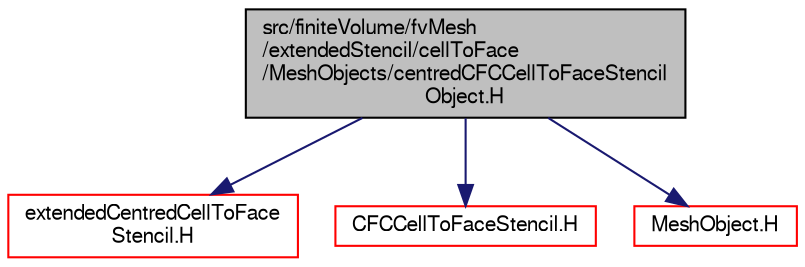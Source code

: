 digraph "src/finiteVolume/fvMesh/extendedStencil/cellToFace/MeshObjects/centredCFCCellToFaceStencilObject.H"
{
  bgcolor="transparent";
  edge [fontname="FreeSans",fontsize="10",labelfontname="FreeSans",labelfontsize="10"];
  node [fontname="FreeSans",fontsize="10",shape=record];
  Node0 [label="src/finiteVolume/fvMesh\l/extendedStencil/cellToFace\l/MeshObjects/centredCFCCellToFaceStencil\lObject.H",height=0.2,width=0.4,color="black", fillcolor="grey75", style="filled", fontcolor="black"];
  Node0 -> Node1 [color="midnightblue",fontsize="10",style="solid",fontname="FreeSans"];
  Node1 [label="extendedCentredCellToFace\lStencil.H",height=0.2,width=0.4,color="red",URL="$a03395.html"];
  Node0 -> Node321 [color="midnightblue",fontsize="10",style="solid",fontname="FreeSans"];
  Node321 [label="CFCCellToFaceStencil.H",height=0.2,width=0.4,color="red",URL="$a03422.html"];
  Node0 -> Node328 [color="midnightblue",fontsize="10",style="solid",fontname="FreeSans"];
  Node328 [label="MeshObject.H",height=0.2,width=0.4,color="red",URL="$a11174.html"];
}
